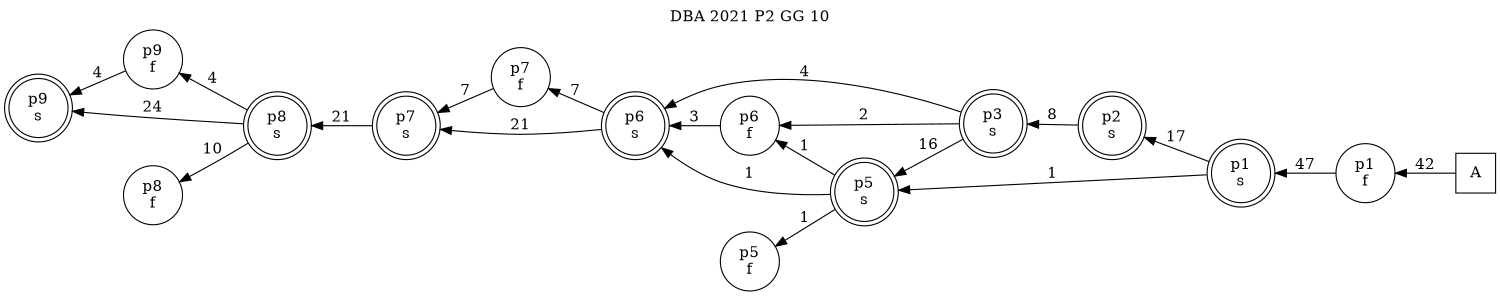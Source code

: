 digraph DBA_2021_P2_GG_10_GOOD {
labelloc="tl"
label= " DBA 2021 P2 GG 10 "
rankdir="RL";
graph [ size=" 10 , 10 !"]

"A" [shape="square" label="A"]
"p1_f" [shape="circle" label="p1
f"]
"p1_s" [shape="doublecircle" label="p1
s"]
"p2_s" [shape="doublecircle" label="p2
s"]
"p3_s" [shape="doublecircle" label="p3
s"]
"p6_s" [shape="doublecircle" label="p6
s"]
"p5_s" [shape="doublecircle" label="p5
s"]
"p5_f" [shape="circle" label="p5
f"]
"p6_f" [shape="circle" label="p6
f"]
"p7_f" [shape="circle" label="p7
f"]
"p7_s" [shape="doublecircle" label="p7
s"]
"p8_s" [shape="doublecircle" label="p8
s"]
"p9_f" [shape="circle" label="p9
f"]
"p9_s" [shape="doublecircle" label="p9
s"]
"p8_f" [shape="circle" label="p8
f"]
"A" -> "p1_f" [ label=42]
"p1_f" -> "p1_s" [ label=47]
"p1_s" -> "p2_s" [ label=17]
"p1_s" -> "p5_s" [ label=1]
"p2_s" -> "p3_s" [ label=8]
"p3_s" -> "p6_s" [ label=4]
"p3_s" -> "p5_s" [ label=16]
"p3_s" -> "p6_f" [ label=2]
"p6_s" -> "p7_f" [ label=7]
"p6_s" -> "p7_s" [ label=21]
"p5_s" -> "p6_s" [ label=1]
"p5_s" -> "p5_f" [ label=1]
"p5_s" -> "p6_f" [ label=1]
"p6_f" -> "p6_s" [ label=3]
"p7_f" -> "p7_s" [ label=7]
"p7_s" -> "p8_s" [ label=21]
"p8_s" -> "p9_f" [ label=4]
"p8_s" -> "p9_s" [ label=24]
"p8_s" -> "p8_f" [ label=10]
"p9_f" -> "p9_s" [ label=4]
}
